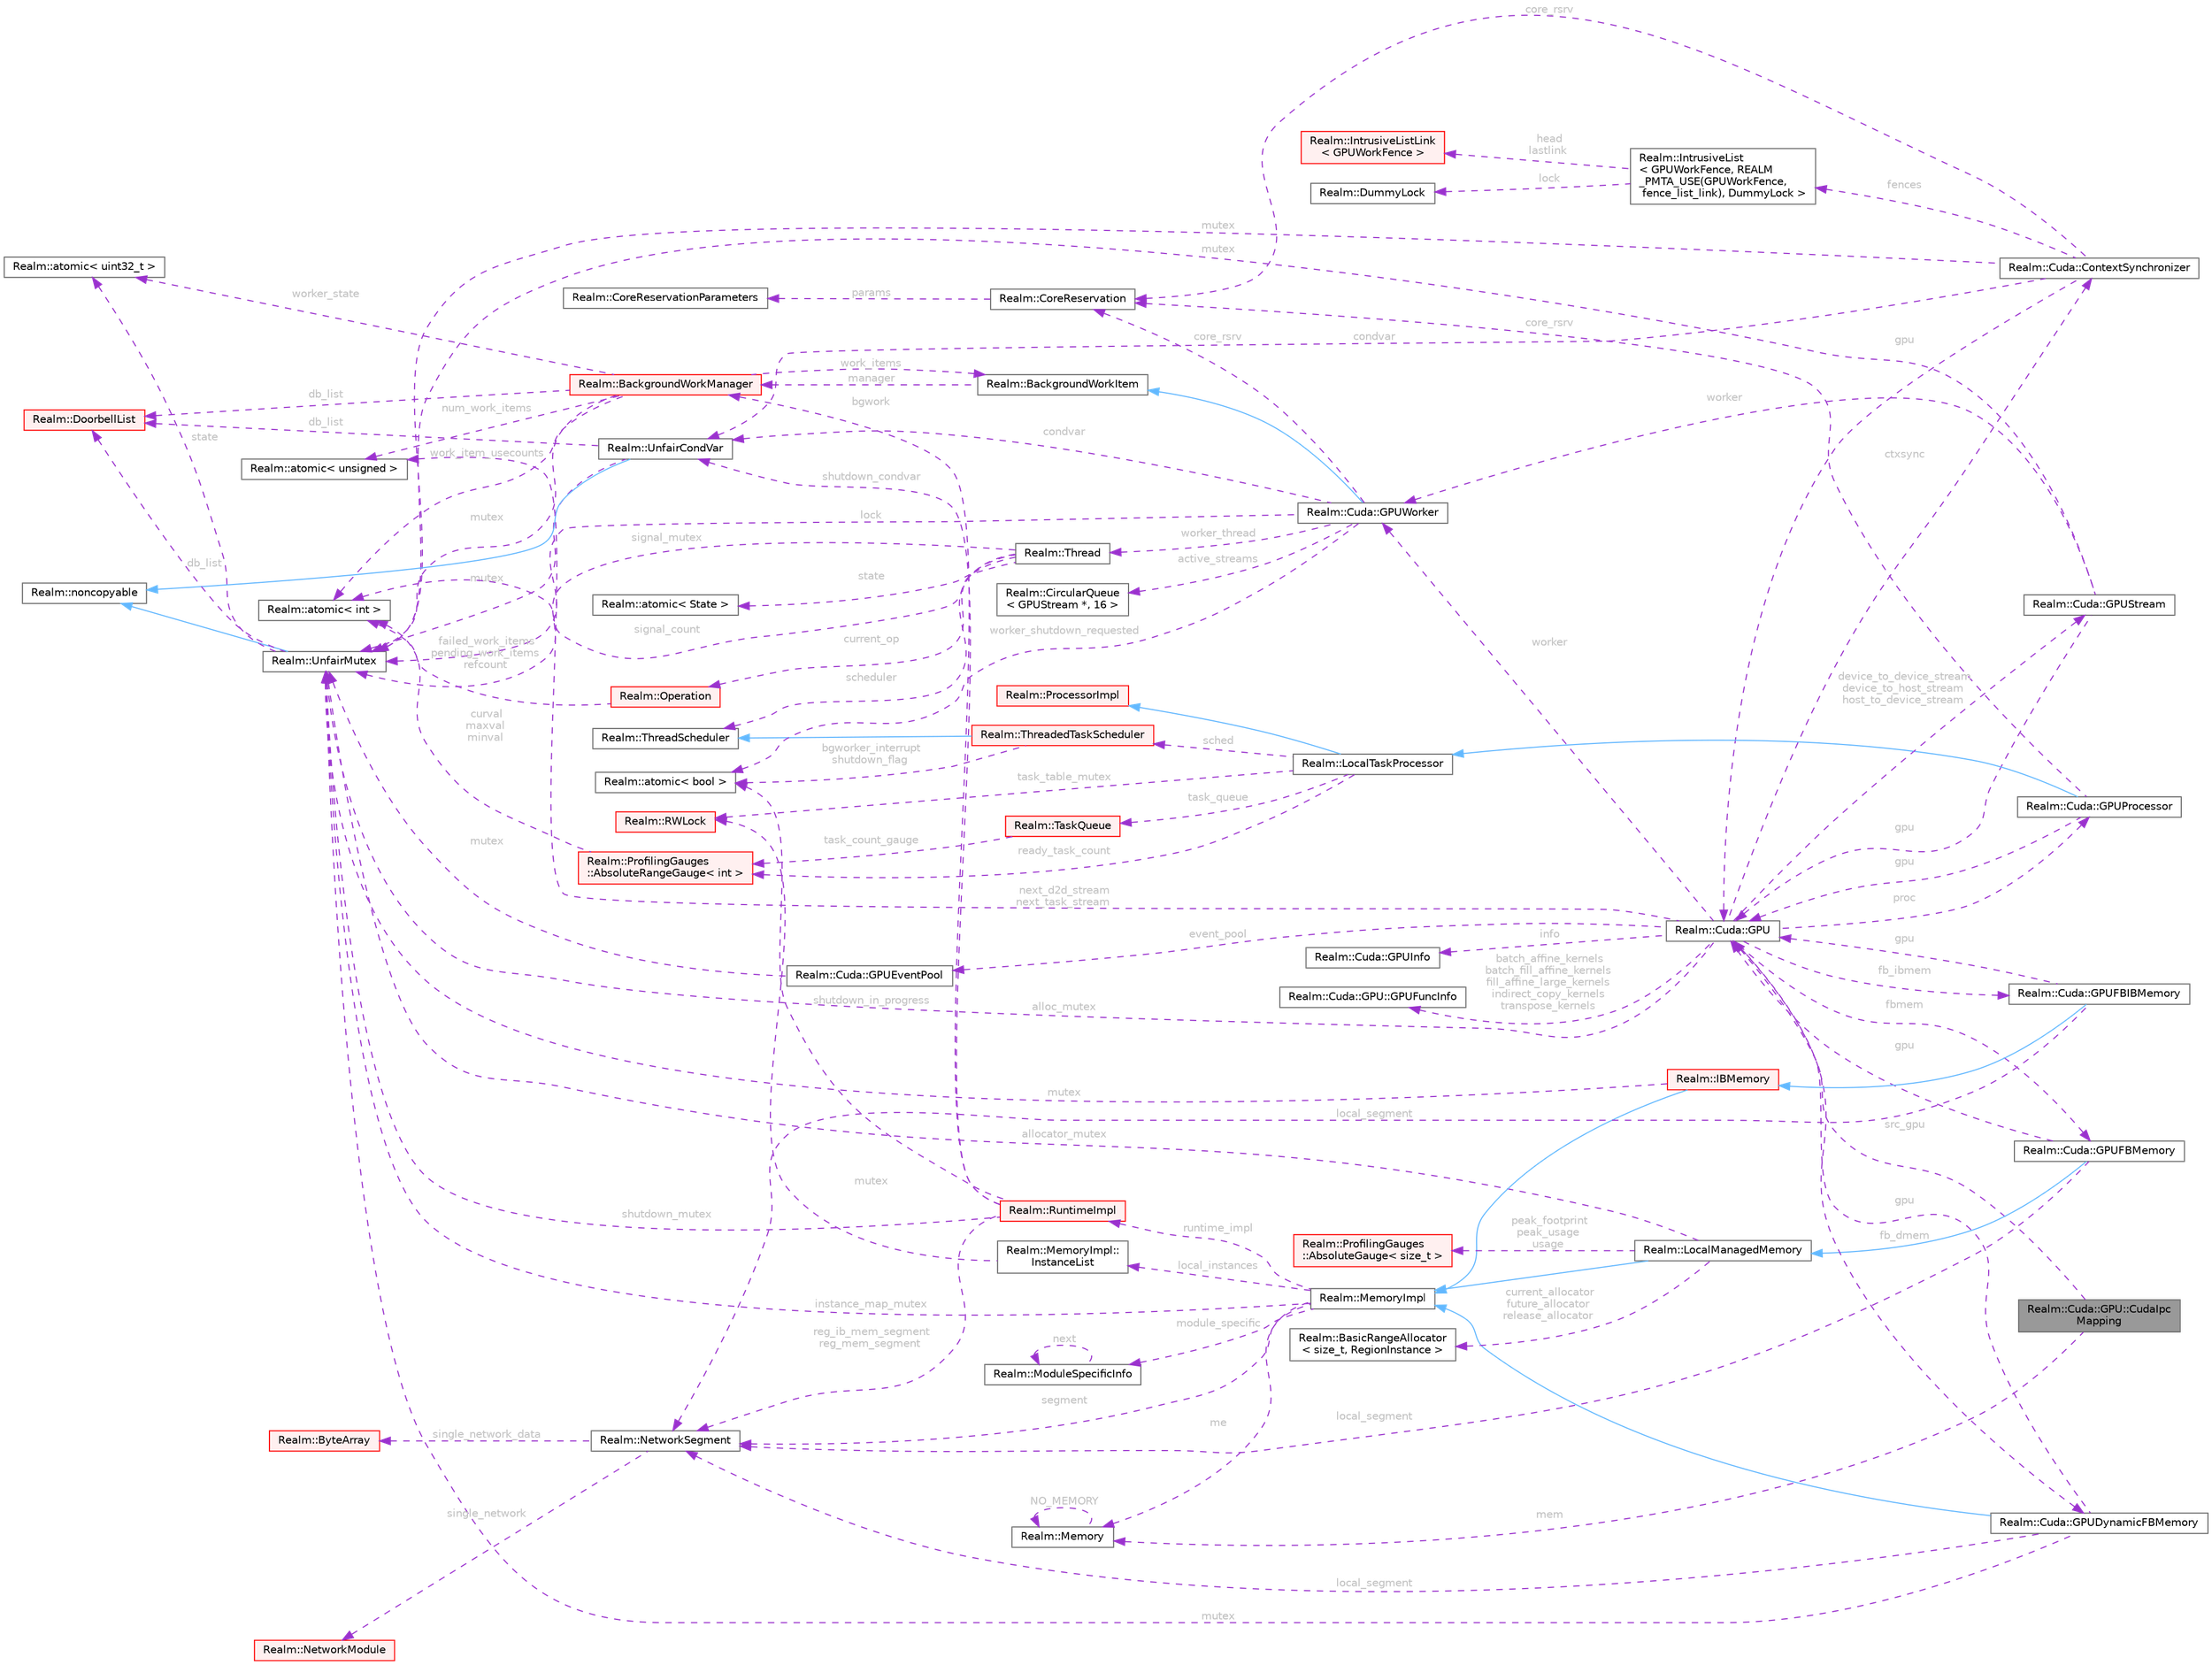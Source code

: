 digraph "Realm::Cuda::GPU::CudaIpcMapping"
{
 // LATEX_PDF_SIZE
  bgcolor="transparent";
  edge [fontname=Helvetica,fontsize=10,labelfontname=Helvetica,labelfontsize=10];
  node [fontname=Helvetica,fontsize=10,shape=box,height=0.2,width=0.4];
  rankdir="LR";
  Node1 [id="Node000001",label="Realm::Cuda::GPU::CudaIpc\lMapping",height=0.2,width=0.4,color="gray40", fillcolor="grey60", style="filled", fontcolor="black",tooltip=" "];
  Node2 -> Node1 [id="edge1_Node000001_Node000002",dir="back",color="darkorchid3",style="dashed",tooltip=" ",label=" src_gpu",fontcolor="grey" ];
  Node2 [id="Node000002",label="Realm::Cuda::GPU",height=0.2,width=0.4,color="gray40", fillcolor="white", style="filled",URL="$classRealm_1_1Cuda_1_1GPU.html",tooltip=" "];
  Node3 -> Node2 [id="edge2_Node000002_Node000003",dir="back",color="darkorchid3",style="dashed",tooltip=" ",label=" ctxsync",fontcolor="grey" ];
  Node3 [id="Node000003",label="Realm::Cuda::ContextSynchronizer",height=0.2,width=0.4,color="gray40", fillcolor="white", style="filled",URL="$classRealm_1_1Cuda_1_1ContextSynchronizer.html",tooltip=" "];
  Node2 -> Node3 [id="edge3_Node000003_Node000002",dir="back",color="darkorchid3",style="dashed",tooltip=" ",label=" gpu",fontcolor="grey" ];
  Node4 -> Node3 [id="edge4_Node000003_Node000004",dir="back",color="darkorchid3",style="dashed",tooltip=" ",label=" mutex",fontcolor="grey" ];
  Node4 [id="Node000004",label="Realm::UnfairMutex",height=0.2,width=0.4,color="gray40", fillcolor="white", style="filled",URL="$classRealm_1_1UnfairMutex.html",tooltip=" "];
  Node5 -> Node4 [id="edge5_Node000004_Node000005",dir="back",color="steelblue1",style="solid",tooltip=" "];
  Node5 [id="Node000005",label="Realm::noncopyable",height=0.2,width=0.4,color="gray40", fillcolor="white", style="filled",URL="$classRealm_1_1noncopyable.html",tooltip=" "];
  Node6 -> Node4 [id="edge6_Node000004_Node000006",dir="back",color="darkorchid3",style="dashed",tooltip=" ",label=" state",fontcolor="grey" ];
  Node6 [id="Node000006",label="Realm::atomic\< uint32_t \>",height=0.2,width=0.4,color="gray40", fillcolor="white", style="filled",URL="$classRealm_1_1atomic.html",tooltip=" "];
  Node7 -> Node4 [id="edge7_Node000004_Node000007",dir="back",color="darkorchid3",style="dashed",tooltip=" ",label=" db_list",fontcolor="grey" ];
  Node7 [id="Node000007",label="Realm::DoorbellList",height=0.2,width=0.4,color="red", fillcolor="#FFF0F0", style="filled",URL="$classRealm_1_1DoorbellList.html",tooltip=" "];
  Node9 -> Node3 [id="edge8_Node000003_Node000009",dir="back",color="darkorchid3",style="dashed",tooltip=" ",label=" condvar",fontcolor="grey" ];
  Node9 [id="Node000009",label="Realm::UnfairCondVar",height=0.2,width=0.4,color="gray40", fillcolor="white", style="filled",URL="$classRealm_1_1UnfairCondVar.html",tooltip=" "];
  Node5 -> Node9 [id="edge9_Node000009_Node000005",dir="back",color="steelblue1",style="solid",tooltip=" "];
  Node4 -> Node9 [id="edge10_Node000009_Node000004",dir="back",color="darkorchid3",style="dashed",tooltip=" ",label=" mutex",fontcolor="grey" ];
  Node7 -> Node9 [id="edge11_Node000009_Node000007",dir="back",color="darkorchid3",style="dashed",tooltip=" ",label=" db_list",fontcolor="grey" ];
  Node10 -> Node3 [id="edge12_Node000003_Node000010",dir="back",color="darkorchid3",style="dashed",tooltip=" ",label=" fences",fontcolor="grey" ];
  Node10 [id="Node000010",label="Realm::IntrusiveList\l\< GPUWorkFence, REALM\l_PMTA_USE(GPUWorkFence,\l fence_list_link), DummyLock \>",height=0.2,width=0.4,color="gray40", fillcolor="white", style="filled",URL="$classRealm_1_1IntrusiveList.html",tooltip=" "];
  Node11 -> Node10 [id="edge13_Node000010_Node000011",dir="back",color="darkorchid3",style="dashed",tooltip=" ",label=" lock",fontcolor="grey" ];
  Node11 [id="Node000011",label="Realm::DummyLock",height=0.2,width=0.4,color="gray40", fillcolor="white", style="filled",URL="$classRealm_1_1DummyLock.html",tooltip=" "];
  Node12 -> Node10 [id="edge14_Node000010_Node000012",dir="back",color="darkorchid3",style="dashed",tooltip=" ",label=" head\nlastlink",fontcolor="grey" ];
  Node12 [id="Node000012",label="Realm::IntrusiveListLink\l\< GPUWorkFence \>",height=0.2,width=0.4,color="red", fillcolor="#FFF0F0", style="filled",URL="$structRealm_1_1IntrusiveListLink.html",tooltip=" "];
  Node56 -> Node3 [id="edge15_Node000003_Node000056",dir="back",color="darkorchid3",style="dashed",tooltip=" ",label=" core_rsrv",fontcolor="grey" ];
  Node56 [id="Node000056",label="Realm::CoreReservation",height=0.2,width=0.4,color="gray40", fillcolor="white", style="filled",URL="$classRealm_1_1CoreReservation.html",tooltip=" "];
  Node57 -> Node56 [id="edge16_Node000056_Node000057",dir="back",color="darkorchid3",style="dashed",tooltip=" ",label=" params",fontcolor="grey" ];
  Node57 [id="Node000057",label="Realm::CoreReservationParameters",height=0.2,width=0.4,color="gray40", fillcolor="white", style="filled",URL="$classRealm_1_1CoreReservationParameters.html",tooltip=" "];
  Node58 -> Node2 [id="edge17_Node000002_Node000058",dir="back",color="darkorchid3",style="dashed",tooltip=" ",label=" info",fontcolor="grey" ];
  Node58 [id="Node000058",label="Realm::Cuda::GPUInfo",height=0.2,width=0.4,color="gray40", fillcolor="white", style="filled",URL="$structRealm_1_1Cuda_1_1GPUInfo.html",tooltip=" "];
  Node59 -> Node2 [id="edge18_Node000002_Node000059",dir="back",color="darkorchid3",style="dashed",tooltip=" ",label=" worker",fontcolor="grey" ];
  Node59 [id="Node000059",label="Realm::Cuda::GPUWorker",height=0.2,width=0.4,color="gray40", fillcolor="white", style="filled",URL="$classRealm_1_1Cuda_1_1GPUWorker.html",tooltip=" "];
  Node33 -> Node59 [id="edge19_Node000059_Node000033",dir="back",color="steelblue1",style="solid",tooltip=" "];
  Node33 [id="Node000033",label="Realm::BackgroundWorkItem",height=0.2,width=0.4,color="gray40", fillcolor="white", style="filled",URL="$classRealm_1_1BackgroundWorkItem.html",tooltip=" "];
  Node34 -> Node33 [id="edge20_Node000033_Node000034",dir="back",color="darkorchid3",style="dashed",tooltip=" ",label=" manager",fontcolor="grey" ];
  Node34 [id="Node000034",label="Realm::BackgroundWorkManager",height=0.2,width=0.4,color="red", fillcolor="#FFF0F0", style="filled",URL="$classRealm_1_1BackgroundWorkManager.html",tooltip=" "];
  Node4 -> Node34 [id="edge21_Node000034_Node000004",dir="back",color="darkorchid3",style="dashed",tooltip=" ",label=" mutex",fontcolor="grey" ];
  Node36 -> Node34 [id="edge22_Node000034_Node000036",dir="back",color="darkorchid3",style="dashed",tooltip=" ",label=" num_work_items",fontcolor="grey" ];
  Node36 [id="Node000036",label="Realm::atomic\< unsigned \>",height=0.2,width=0.4,color="gray40", fillcolor="white", style="filled",URL="$classRealm_1_1atomic.html",tooltip=" "];
  Node25 -> Node34 [id="edge23_Node000034_Node000025",dir="back",color="darkorchid3",style="dashed",tooltip=" ",label=" work_item_usecounts",fontcolor="grey" ];
  Node25 [id="Node000025",label="Realm::atomic\< int \>",height=0.2,width=0.4,color="gray40", fillcolor="white", style="filled",URL="$classRealm_1_1atomic.html",tooltip=" "];
  Node33 -> Node34 [id="edge24_Node000034_Node000033",dir="back",color="darkorchid3",style="dashed",tooltip=" ",label=" work_items",fontcolor="grey" ];
  Node6 -> Node34 [id="edge25_Node000034_Node000006",dir="back",color="darkorchid3",style="dashed",tooltip=" ",label=" worker_state",fontcolor="grey" ];
  Node7 -> Node34 [id="edge26_Node000034_Node000007",dir="back",color="darkorchid3",style="dashed",tooltip=" ",label=" db_list",fontcolor="grey" ];
  Node4 -> Node59 [id="edge27_Node000059_Node000004",dir="back",color="darkorchid3",style="dashed",tooltip=" ",label=" lock",fontcolor="grey" ];
  Node9 -> Node59 [id="edge28_Node000059_Node000009",dir="back",color="darkorchid3",style="dashed",tooltip=" ",label=" condvar",fontcolor="grey" ];
  Node60 -> Node59 [id="edge29_Node000059_Node000060",dir="back",color="darkorchid3",style="dashed",tooltip=" ",label=" active_streams",fontcolor="grey" ];
  Node60 [id="Node000060",label="Realm::CircularQueue\l\< GPUStream *, 16 \>",height=0.2,width=0.4,color="gray40", fillcolor="white", style="filled",URL="$classRealm_1_1CircularQueue.html",tooltip=" "];
  Node56 -> Node59 [id="edge30_Node000059_Node000056",dir="back",color="darkorchid3",style="dashed",tooltip=" ",label=" core_rsrv",fontcolor="grey" ];
  Node61 -> Node59 [id="edge31_Node000059_Node000061",dir="back",color="darkorchid3",style="dashed",tooltip=" ",label=" worker_thread",fontcolor="grey" ];
  Node61 [id="Node000061",label="Realm::Thread",height=0.2,width=0.4,color="gray40", fillcolor="white", style="filled",URL="$classRealm_1_1Thread.html",tooltip=" "];
  Node62 -> Node61 [id="edge32_Node000061_Node000062",dir="back",color="darkorchid3",style="dashed",tooltip=" ",label=" state",fontcolor="grey" ];
  Node62 [id="Node000062",label="Realm::atomic\< State \>",height=0.2,width=0.4,color="gray40", fillcolor="white", style="filled",URL="$classRealm_1_1atomic.html",tooltip=" "];
  Node63 -> Node61 [id="edge33_Node000061_Node000063",dir="back",color="darkorchid3",style="dashed",tooltip=" ",label=" scheduler",fontcolor="grey" ];
  Node63 [id="Node000063",label="Realm::ThreadScheduler",height=0.2,width=0.4,color="gray40", fillcolor="white", style="filled",URL="$classRealm_1_1ThreadScheduler.html",tooltip=" "];
  Node15 -> Node61 [id="edge34_Node000061_Node000015",dir="back",color="darkorchid3",style="dashed",tooltip=" ",label=" current_op",fontcolor="grey" ];
  Node15 [id="Node000015",label="Realm::Operation",height=0.2,width=0.4,color="red", fillcolor="#FFF0F0", style="filled",URL="$classRealm_1_1Operation.html",tooltip=" "];
  Node25 -> Node15 [id="edge35_Node000015_Node000025",dir="back",color="darkorchid3",style="dashed",tooltip=" ",label=" failed_work_items\npending_work_items\nrefcount",fontcolor="grey" ];
  Node25 -> Node61 [id="edge36_Node000061_Node000025",dir="back",color="darkorchid3",style="dashed",tooltip=" ",label=" signal_count",fontcolor="grey" ];
  Node4 -> Node61 [id="edge37_Node000061_Node000004",dir="back",color="darkorchid3",style="dashed",tooltip=" ",label=" signal_mutex",fontcolor="grey" ];
  Node64 -> Node59 [id="edge38_Node000059_Node000064",dir="back",color="darkorchid3",style="dashed",tooltip=" ",label=" worker_shutdown_requested",fontcolor="grey" ];
  Node64 [id="Node000064",label="Realm::atomic\< bool \>",height=0.2,width=0.4,color="gray40", fillcolor="white", style="filled",URL="$classRealm_1_1atomic.html",tooltip=" "];
  Node65 -> Node2 [id="edge39_Node000002_Node000065",dir="back",color="darkorchid3",style="dashed",tooltip=" ",label=" proc",fontcolor="grey" ];
  Node65 [id="Node000065",label="Realm::Cuda::GPUProcessor",height=0.2,width=0.4,color="gray40", fillcolor="white", style="filled",URL="$classRealm_1_1Cuda_1_1GPUProcessor.html",tooltip=" "];
  Node66 -> Node65 [id="edge40_Node000065_Node000066",dir="back",color="steelblue1",style="solid",tooltip=" "];
  Node66 [id="Node000066",label="Realm::LocalTaskProcessor",height=0.2,width=0.4,color="gray40", fillcolor="white", style="filled",URL="$classRealm_1_1LocalTaskProcessor.html",tooltip=" "];
  Node20 -> Node66 [id="edge41_Node000066_Node000020",dir="back",color="steelblue1",style="solid",tooltip=" "];
  Node20 [id="Node000020",label="Realm::ProcessorImpl",height=0.2,width=0.4,color="red", fillcolor="#FFF0F0", style="filled",URL="$classRealm_1_1ProcessorImpl.html",tooltip=" "];
  Node67 -> Node66 [id="edge42_Node000066_Node000067",dir="back",color="darkorchid3",style="dashed",tooltip=" ",label=" sched",fontcolor="grey" ];
  Node67 [id="Node000067",label="Realm::ThreadedTaskScheduler",height=0.2,width=0.4,color="red", fillcolor="#FFF0F0", style="filled",URL="$classRealm_1_1ThreadedTaskScheduler.html",tooltip=" "];
  Node63 -> Node67 [id="edge43_Node000067_Node000063",dir="back",color="steelblue1",style="solid",tooltip=" "];
  Node64 -> Node67 [id="edge44_Node000067_Node000064",dir="back",color="darkorchid3",style="dashed",tooltip=" ",label=" bgworker_interrupt\nshutdown_flag",fontcolor="grey" ];
  Node87 -> Node66 [id="edge45_Node000066_Node000087",dir="back",color="darkorchid3",style="dashed",tooltip=" ",label=" task_queue",fontcolor="grey" ];
  Node87 [id="Node000087",label="Realm::TaskQueue",height=0.2,width=0.4,color="red", fillcolor="#FFF0F0", style="filled",URL="$classRealm_1_1TaskQueue.html",tooltip=" "];
  Node74 -> Node87 [id="edge46_Node000087_Node000074",dir="back",color="darkorchid3",style="dashed",tooltip=" ",label=" task_count_gauge",fontcolor="grey" ];
  Node74 [id="Node000074",label="Realm::ProfilingGauges\l::AbsoluteRangeGauge\< int \>",height=0.2,width=0.4,color="red", fillcolor="#FFF0F0", style="filled",URL="$classRealm_1_1ProfilingGauges_1_1AbsoluteRangeGauge.html",tooltip=" "];
  Node25 -> Node74 [id="edge47_Node000074_Node000025",dir="back",color="darkorchid3",style="dashed",tooltip=" ",label=" curval\nmaxval\nminval",fontcolor="grey" ];
  Node74 -> Node66 [id="edge48_Node000066_Node000074",dir="back",color="darkorchid3",style="dashed",tooltip=" ",label=" ready_task_count",fontcolor="grey" ];
  Node95 -> Node66 [id="edge49_Node000066_Node000095",dir="back",color="darkorchid3",style="dashed",tooltip=" ",label=" task_table_mutex",fontcolor="grey" ];
  Node95 [id="Node000095",label="Realm::RWLock",height=0.2,width=0.4,color="red", fillcolor="#FFF0F0", style="filled",URL="$classRealm_1_1RWLock.html",tooltip=" "];
  Node2 -> Node65 [id="edge50_Node000065_Node000002",dir="back",color="darkorchid3",style="dashed",tooltip=" ",label=" gpu",fontcolor="grey" ];
  Node56 -> Node65 [id="edge51_Node000065_Node000056",dir="back",color="darkorchid3",style="dashed",tooltip=" ",label=" core_rsrv",fontcolor="grey" ];
  Node98 -> Node2 [id="edge52_Node000002_Node000098",dir="back",color="darkorchid3",style="dashed",tooltip=" ",label=" fbmem",fontcolor="grey" ];
  Node98 [id="Node000098",label="Realm::Cuda::GPUFBMemory",height=0.2,width=0.4,color="gray40", fillcolor="white", style="filled",URL="$classRealm_1_1Cuda_1_1GPUFBMemory.html",tooltip=" "];
  Node99 -> Node98 [id="edge53_Node000098_Node000099",dir="back",color="steelblue1",style="solid",tooltip=" "];
  Node99 [id="Node000099",label="Realm::LocalManagedMemory",height=0.2,width=0.4,color="gray40", fillcolor="white", style="filled",URL="$classRealm_1_1LocalManagedMemory.html",tooltip=" "];
  Node100 -> Node99 [id="edge54_Node000099_Node000100",dir="back",color="steelblue1",style="solid",tooltip=" "];
  Node100 [id="Node000100",label="Realm::MemoryImpl",height=0.2,width=0.4,color="gray40", fillcolor="white", style="filled",URL="$classRealm_1_1MemoryImpl.html",tooltip=" "];
  Node101 -> Node100 [id="edge55_Node000100_Node000101",dir="back",color="darkorchid3",style="dashed",tooltip=" ",label=" me",fontcolor="grey" ];
  Node101 [id="Node000101",label="Realm::Memory",height=0.2,width=0.4,color="gray40", fillcolor="white", style="filled",URL="$classRealm_1_1Memory.html",tooltip=" "];
  Node101 -> Node101 [id="edge56_Node000101_Node000101",dir="back",color="darkorchid3",style="dashed",tooltip=" ",label=" NO_MEMORY",fontcolor="grey" ];
  Node102 -> Node100 [id="edge57_Node000100_Node000102",dir="back",color="darkorchid3",style="dashed",tooltip=" ",label=" segment",fontcolor="grey" ];
  Node102 [id="Node000102",label="Realm::NetworkSegment",height=0.2,width=0.4,color="gray40", fillcolor="white", style="filled",URL="$classRealm_1_1NetworkSegment.html",tooltip=" "];
  Node103 -> Node102 [id="edge58_Node000102_Node000103",dir="back",color="darkorchid3",style="dashed",tooltip=" ",label=" single_network",fontcolor="grey" ];
  Node103 [id="Node000103",label="Realm::NetworkModule",height=0.2,width=0.4,color="red", fillcolor="#FFF0F0", style="filled",URL="$classRealm_1_1NetworkModule.html",tooltip=" "];
  Node47 -> Node102 [id="edge59_Node000102_Node000047",dir="back",color="darkorchid3",style="dashed",tooltip=" ",label=" single_network_data",fontcolor="grey" ];
  Node47 [id="Node000047",label="Realm::ByteArray",height=0.2,width=0.4,color="red", fillcolor="#FFF0F0", style="filled",URL="$classRealm_1_1ByteArray.html",tooltip=" "];
  Node105 -> Node100 [id="edge60_Node000100_Node000105",dir="back",color="darkorchid3",style="dashed",tooltip=" ",label=" module_specific",fontcolor="grey" ];
  Node105 [id="Node000105",label="Realm::ModuleSpecificInfo",height=0.2,width=0.4,color="gray40", fillcolor="white", style="filled",URL="$classRealm_1_1ModuleSpecificInfo.html",tooltip=" "];
  Node105 -> Node105 [id="edge61_Node000105_Node000105",dir="back",color="darkorchid3",style="dashed",tooltip=" ",label=" next",fontcolor="grey" ];
  Node4 -> Node100 [id="edge62_Node000100_Node000004",dir="back",color="darkorchid3",style="dashed",tooltip=" ",label=" instance_map_mutex",fontcolor="grey" ];
  Node106 -> Node100 [id="edge63_Node000100_Node000106",dir="back",color="darkorchid3",style="dashed",tooltip=" ",label=" local_instances",fontcolor="grey" ];
  Node106 [id="Node000106",label="Realm::MemoryImpl::\lInstanceList",height=0.2,width=0.4,color="gray40", fillcolor="white", style="filled",URL="$structRealm_1_1MemoryImpl_1_1InstanceList.html",tooltip=" "];
  Node95 -> Node106 [id="edge64_Node000106_Node000095",dir="back",color="darkorchid3",style="dashed",tooltip=" ",label=" mutex",fontcolor="grey" ];
  Node107 -> Node100 [id="edge65_Node000100_Node000107",dir="back",color="darkorchid3",style="dashed",tooltip=" ",label=" runtime_impl",fontcolor="grey" ];
  Node107 [id="Node000107",label="Realm::RuntimeImpl",height=0.2,width=0.4,color="red", fillcolor="#FFF0F0", style="filled",URL="$classRealm_1_1RuntimeImpl.html",tooltip=" "];
  Node4 -> Node107 [id="edge66_Node000107_Node000004",dir="back",color="darkorchid3",style="dashed",tooltip=" ",label=" shutdown_mutex",fontcolor="grey" ];
  Node9 -> Node107 [id="edge67_Node000107_Node000009",dir="back",color="darkorchid3",style="dashed",tooltip=" ",label=" shutdown_condvar",fontcolor="grey" ];
  Node64 -> Node107 [id="edge68_Node000107_Node000064",dir="back",color="darkorchid3",style="dashed",tooltip=" ",label=" shutdown_in_progress",fontcolor="grey" ];
  Node34 -> Node107 [id="edge69_Node000107_Node000034",dir="back",color="darkorchid3",style="dashed",tooltip=" ",label=" bgwork",fontcolor="grey" ];
  Node102 -> Node107 [id="edge70_Node000107_Node000102",dir="back",color="darkorchid3",style="dashed",tooltip=" ",label=" reg_ib_mem_segment\nreg_mem_segment",fontcolor="grey" ];
  Node4 -> Node99 [id="edge71_Node000099_Node000004",dir="back",color="darkorchid3",style="dashed",tooltip=" ",label=" allocator_mutex",fontcolor="grey" ];
  Node128 -> Node99 [id="edge72_Node000099_Node000128",dir="back",color="darkorchid3",style="dashed",tooltip=" ",label=" current_allocator\nfuture_allocator\nrelease_allocator",fontcolor="grey" ];
  Node128 [id="Node000128",label="Realm::BasicRangeAllocator\l\< size_t, RegionInstance \>",height=0.2,width=0.4,color="gray40", fillcolor="white", style="filled",URL="$classRealm_1_1BasicRangeAllocator.html",tooltip=" "];
  Node129 -> Node99 [id="edge73_Node000099_Node000129",dir="back",color="darkorchid3",style="dashed",tooltip=" ",label=" peak_footprint\npeak_usage\nusage",fontcolor="grey" ];
  Node129 [id="Node000129",label="Realm::ProfilingGauges\l::AbsoluteGauge\< size_t \>",height=0.2,width=0.4,color="red", fillcolor="#FFF0F0", style="filled",URL="$classRealm_1_1ProfilingGauges_1_1AbsoluteGauge.html",tooltip=" "];
  Node2 -> Node98 [id="edge74_Node000098_Node000002",dir="back",color="darkorchid3",style="dashed",tooltip=" ",label=" gpu",fontcolor="grey" ];
  Node102 -> Node98 [id="edge75_Node000098_Node000102",dir="back",color="darkorchid3",style="dashed",tooltip=" ",label=" local_segment",fontcolor="grey" ];
  Node130 -> Node2 [id="edge76_Node000002_Node000130",dir="back",color="darkorchid3",style="dashed",tooltip=" ",label=" fb_dmem",fontcolor="grey" ];
  Node130 [id="Node000130",label="Realm::Cuda::GPUDynamicFBMemory",height=0.2,width=0.4,color="gray40", fillcolor="white", style="filled",URL="$classRealm_1_1Cuda_1_1GPUDynamicFBMemory.html",tooltip=" "];
  Node100 -> Node130 [id="edge77_Node000130_Node000100",dir="back",color="steelblue1",style="solid",tooltip=" "];
  Node2 -> Node130 [id="edge78_Node000130_Node000002",dir="back",color="darkorchid3",style="dashed",tooltip=" ",label=" gpu",fontcolor="grey" ];
  Node4 -> Node130 [id="edge79_Node000130_Node000004",dir="back",color="darkorchid3",style="dashed",tooltip=" ",label=" mutex",fontcolor="grey" ];
  Node102 -> Node130 [id="edge80_Node000130_Node000102",dir="back",color="darkorchid3",style="dashed",tooltip=" ",label=" local_segment",fontcolor="grey" ];
  Node131 -> Node2 [id="edge81_Node000002_Node000131",dir="back",color="darkorchid3",style="dashed",tooltip=" ",label=" fb_ibmem",fontcolor="grey" ];
  Node131 [id="Node000131",label="Realm::Cuda::GPUFBIBMemory",height=0.2,width=0.4,color="gray40", fillcolor="white", style="filled",URL="$classRealm_1_1Cuda_1_1GPUFBIBMemory.html",tooltip=" "];
  Node132 -> Node131 [id="edge82_Node000131_Node000132",dir="back",color="steelblue1",style="solid",tooltip=" "];
  Node132 [id="Node000132",label="Realm::IBMemory",height=0.2,width=0.4,color="red", fillcolor="#FFF0F0", style="filled",URL="$classRealm_1_1IBMemory.html",tooltip=" "];
  Node100 -> Node132 [id="edge83_Node000132_Node000100",dir="back",color="steelblue1",style="solid",tooltip=" "];
  Node4 -> Node132 [id="edge84_Node000132_Node000004",dir="back",color="darkorchid3",style="dashed",tooltip=" ",label=" mutex",fontcolor="grey" ];
  Node2 -> Node131 [id="edge85_Node000131_Node000002",dir="back",color="darkorchid3",style="dashed",tooltip=" ",label=" gpu",fontcolor="grey" ];
  Node102 -> Node131 [id="edge86_Node000131_Node000102",dir="back",color="darkorchid3",style="dashed",tooltip=" ",label=" local_segment",fontcolor="grey" ];
  Node134 -> Node2 [id="edge87_Node000002_Node000134",dir="back",color="darkorchid3",style="dashed",tooltip=" ",label=" batch_affine_kernels\nbatch_fill_affine_kernels\nfill_affine_large_kernels\nindirect_copy_kernels\ntranspose_kernels",fontcolor="grey" ];
  Node134 [id="Node000134",label="Realm::Cuda::GPU::GPUFuncInfo",height=0.2,width=0.4,color="gray40", fillcolor="white", style="filled",URL="$structRealm_1_1Cuda_1_1GPU_1_1GPUFuncInfo.html",tooltip=" "];
  Node135 -> Node2 [id="edge88_Node000002_Node000135",dir="back",color="darkorchid3",style="dashed",tooltip=" ",label=" device_to_device_stream\ndevice_to_host_stream\nhost_to_device_stream",fontcolor="grey" ];
  Node135 [id="Node000135",label="Realm::Cuda::GPUStream",height=0.2,width=0.4,color="gray40", fillcolor="white", style="filled",URL="$classRealm_1_1Cuda_1_1GPUStream.html",tooltip=" "];
  Node2 -> Node135 [id="edge89_Node000135_Node000002",dir="back",color="darkorchid3",style="dashed",tooltip=" ",label=" gpu",fontcolor="grey" ];
  Node59 -> Node135 [id="edge90_Node000135_Node000059",dir="back",color="darkorchid3",style="dashed",tooltip=" ",label=" worker",fontcolor="grey" ];
  Node4 -> Node135 [id="edge91_Node000135_Node000004",dir="back",color="darkorchid3",style="dashed",tooltip=" ",label=" mutex",fontcolor="grey" ];
  Node36 -> Node2 [id="edge92_Node000002_Node000036",dir="back",color="darkorchid3",style="dashed",tooltip=" ",label=" next_d2d_stream\nnext_task_stream",fontcolor="grey" ];
  Node136 -> Node2 [id="edge93_Node000002_Node000136",dir="back",color="darkorchid3",style="dashed",tooltip=" ",label=" event_pool",fontcolor="grey" ];
  Node136 [id="Node000136",label="Realm::Cuda::GPUEventPool",height=0.2,width=0.4,color="gray40", fillcolor="white", style="filled",URL="$classRealm_1_1Cuda_1_1GPUEventPool.html",tooltip=" "];
  Node4 -> Node136 [id="edge94_Node000136_Node000004",dir="back",color="darkorchid3",style="dashed",tooltip=" ",label=" mutex",fontcolor="grey" ];
  Node4 -> Node2 [id="edge95_Node000002_Node000004",dir="back",color="darkorchid3",style="dashed",tooltip=" ",label=" alloc_mutex",fontcolor="grey" ];
  Node101 -> Node1 [id="edge96_Node000001_Node000101",dir="back",color="darkorchid3",style="dashed",tooltip=" ",label=" mem",fontcolor="grey" ];
}
